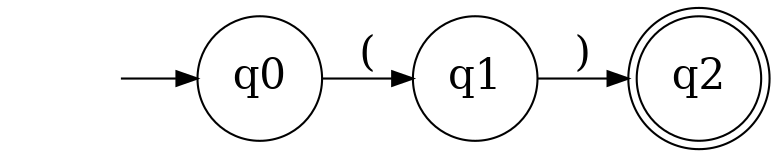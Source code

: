 digraph "automatas/Apertura/coso()" {
	graph [rankdir=LR]
	node [fontsize=20]
	edge [fontsize="20pt"]
	"" [label="" shape=plaintext]
	q2 [label=q2 shape=doublecircle]
	q1 [label=q1 shape=circle]
	q0 [label=q0 shape=circle]
	"" -> q0 [label=""]
	q0 -> q1 [label="("]
	q1 -> q2 [label=")"]
}

